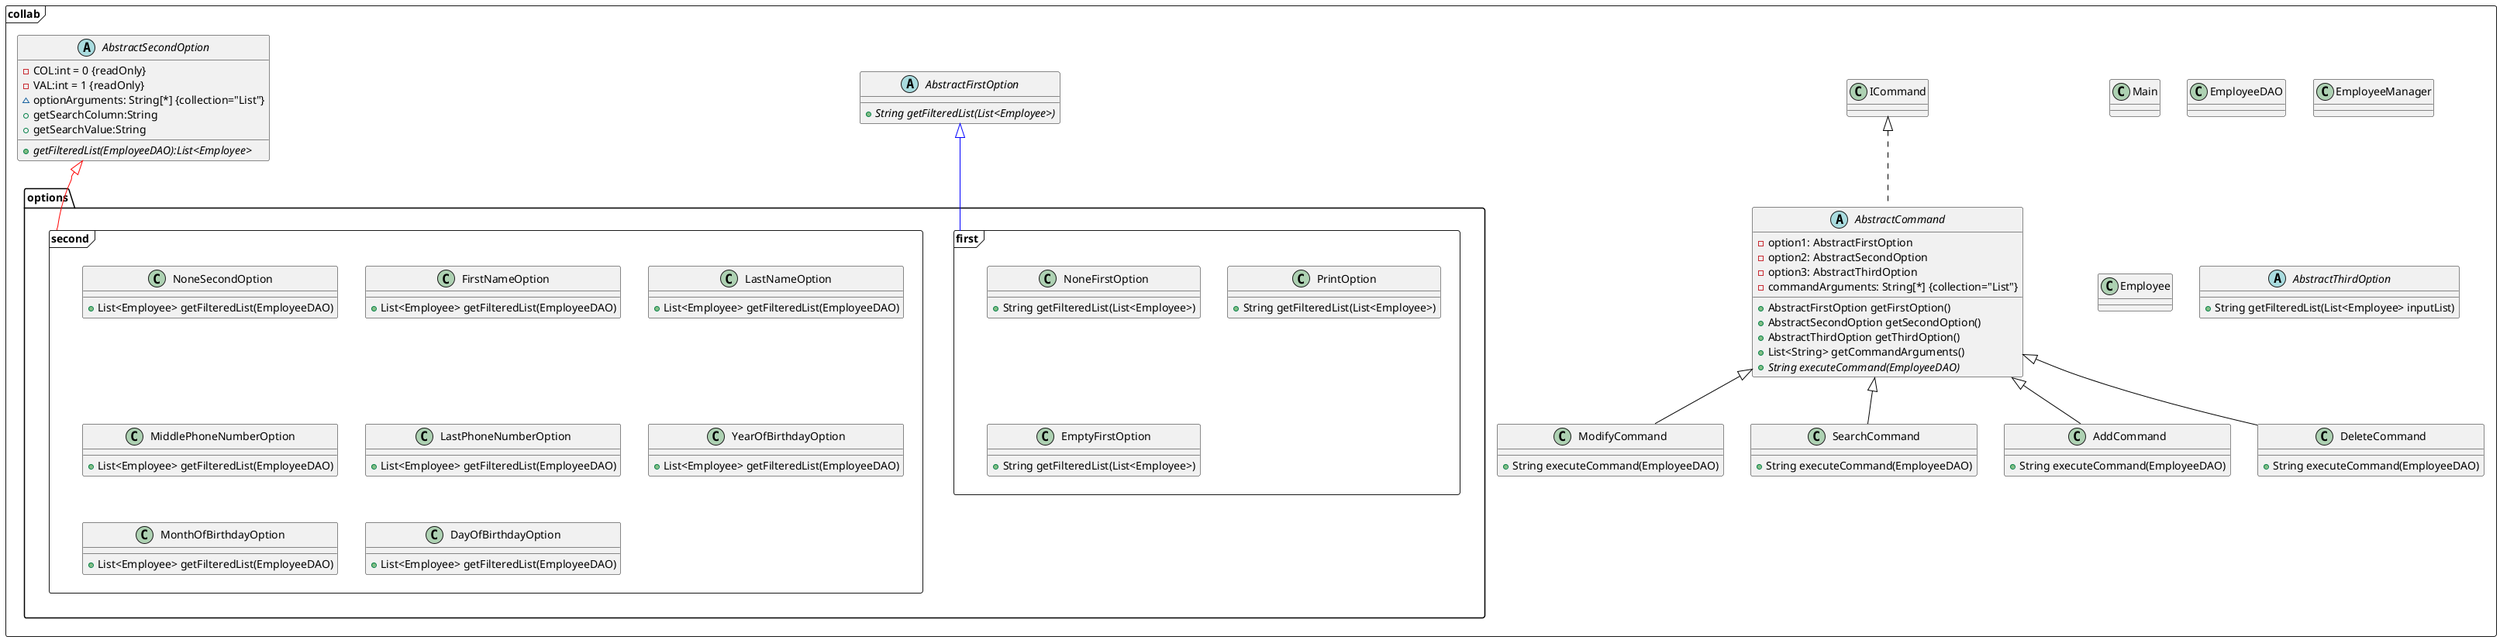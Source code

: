 @startuml
'https://plantuml.com/class-diagram

'scale 750 width
'hide @unlinked

package collab <<Frame>> {
    class ICommand
    abstract AbstractCommand {
        -option1: AbstractFirstOption
        -option2: AbstractSecondOption
        -option3: AbstractThirdOption
        -commandArguments: String[*] {collection="List"}

        +AbstractFirstOption getFirstOption()
        +AbstractSecondOption getSecondOption()
        +AbstractThirdOption getThirdOption()
        +List<String> getCommandArguments()
        {abstract} +String executeCommand(EmployeeDAO)
    }
    class ModifyCommand {
       {method} +String executeCommand(EmployeeDAO)
    }
    class SearchCommand {
       {method} +String executeCommand(EmployeeDAO)
    }
    class AddCommand {
       {method} +String executeCommand(EmployeeDAO)
    }
    class DeleteCommand {
       {method} +String executeCommand(EmployeeDAO)
    }
    class Main
    class EmployeeDAO
    class EmployeeManager
    class Employee
    abstract AbstractFirstOption {
        {abstract} +String getFilteredList(List<Employee>)
    }
    abstract AbstractSecondOption {
        -COL:int = 0 {readOnly}
        -VAL:int = 1 {readOnly}
        ~optionArguments: String[*] {collection="List"}
        +getSearchColumn:String
        +getSearchValue:String
        {abstract} +getFilteredList(EmployeeDAO):List<Employee>
    }
    abstract AbstractThirdOption{
        {method} +String getFilteredList(List<Employee> inputList)
    }
}

ICommand <|.. AbstractCommand #black

AbstractCommand <|-- ModifyCommand #black
AbstractCommand <|-- SearchCommand #black
AbstractCommand <|-- AddCommand #black
AbstractCommand <|-- DeleteCommand #black

package collab.options.first <<Frame>> {
    class NoneFirstOption {
        {method} +String getFilteredList(List<Employee>)
    }
    class PrintOption {
        {method} +String getFilteredList(List<Employee>)
    }
    class EmptyFirstOption {
        {method} +String getFilteredList(List<Employee>)
    }
}

package collab.options.second <<Frame>> {

    class NoneSecondOption {
        {method} +List<Employee> getFilteredList(EmployeeDAO)
    }
    class FirstNameOption{
        {method} +List<Employee> getFilteredList(EmployeeDAO)
    }
    class LastNameOption{
        {method} +List<Employee> getFilteredList(EmployeeDAO)
    }
    class MiddlePhoneNumberOption{
        {method} +List<Employee> getFilteredList(EmployeeDAO)
    }
    class LastPhoneNumberOption{
        {method} +List<Employee> getFilteredList(EmployeeDAO)
    }
    class YearOfBirthdayOption{
        {method} +List<Employee> getFilteredList(EmployeeDAO)
    }
    class MonthOfBirthdayOption{
        {method} +List<Employee> getFilteredList(EmployeeDAO)
    }
    class DayOfBirthdayOption{
        {method} +List<Employee> getFilteredList(EmployeeDAO)
    }
}

'AbstractFirstOption <|-- NoneFirstOption #blue
'AbstractFirstOption <|-- PrintOption  #blue
'AbstractFirstOption <|-- EmptyFirstOption  #blue
AbstractFirstOption <|-- collab.options.first #blue



'AbstractSecondOption <|-- NoneSecondOption #red
'AbstractSecondOption <|-- FirstNameOption #red
'AbstractSecondOption <|-- LastNameOption #red
'AbstractSecondOption <|-- MiddlePhoneNumberOption #red
'AbstractSecondOption <|-- LastPhoneNumberOption #red
'AbstractSecondOption <|-- YearOfBirthdayOption #red
'AbstractSecondOption <|-- MonthOfBirthdayOption #red
'AbstractSecondOption <|-- DayOfBirthdayOption #red

AbstractSecondOption <|-- collab.options.second #red







@enduml